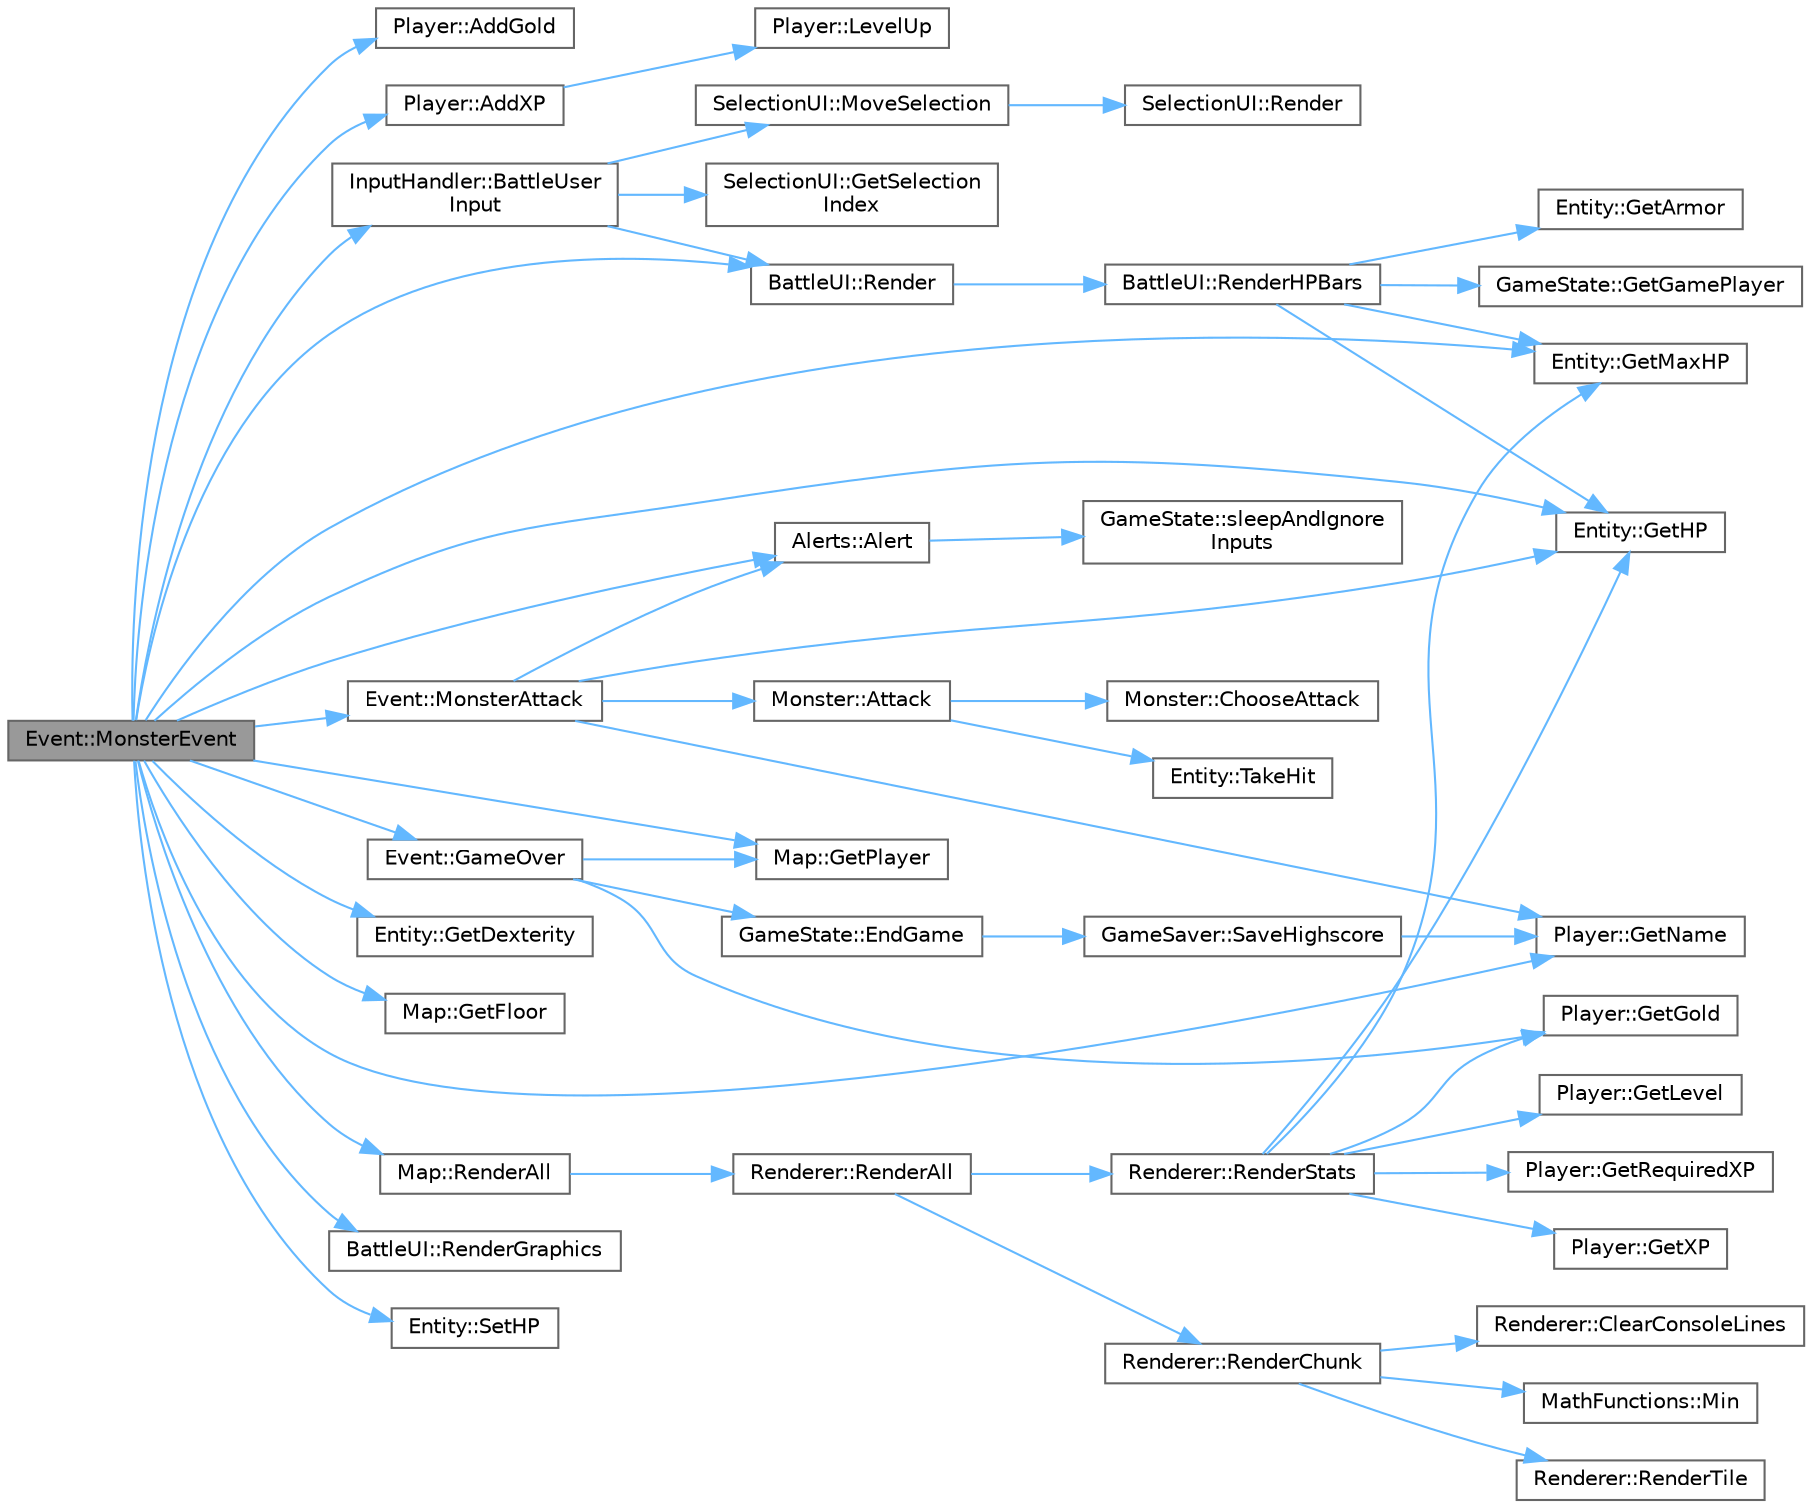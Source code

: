 digraph "Event::MonsterEvent"
{
 // LATEX_PDF_SIZE
  bgcolor="transparent";
  edge [fontname=Helvetica,fontsize=10,labelfontname=Helvetica,labelfontsize=10];
  node [fontname=Helvetica,fontsize=10,shape=box,height=0.2,width=0.4];
  rankdir="LR";
  Node1 [id="Node000001",label="Event::MonsterEvent",height=0.2,width=0.4,color="gray40", fillcolor="grey60", style="filled", fontcolor="black",tooltip="Handles a monster event."];
  Node1 -> Node2 [id="edge1_Node000001_Node000002",color="steelblue1",style="solid",tooltip=" "];
  Node2 [id="Node000002",label="Player::AddGold",height=0.2,width=0.4,color="grey40", fillcolor="white", style="filled",URL="$class_player.html#a42e33c2d9598bc8375f85098c92f0150",tooltip="Adds gold to the player's current amount."];
  Node1 -> Node3 [id="edge2_Node000001_Node000003",color="steelblue1",style="solid",tooltip=" "];
  Node3 [id="Node000003",label="Player::AddXP",height=0.2,width=0.4,color="grey40", fillcolor="white", style="filled",URL="$class_player.html#a995383a151ab0d0e2bca471928312a2f",tooltip="Adds experience points to the player's current XP."];
  Node3 -> Node4 [id="edge3_Node000003_Node000004",color="steelblue1",style="solid",tooltip=" "];
  Node4 [id="Node000004",label="Player::LevelUp",height=0.2,width=0.4,color="grey40", fillcolor="white", style="filled",URL="$class_player.html#aae180f7a4a011ba1fd485e3d8728f489",tooltip="Increases the player's level and updates their attributes accordingly."];
  Node1 -> Node5 [id="edge4_Node000001_Node000005",color="steelblue1",style="solid",tooltip=" "];
  Node5 [id="Node000005",label="Alerts::Alert",height=0.2,width=0.4,color="grey40", fillcolor="white", style="filled",URL="$class_alerts.html#a10627b6297fb89a8f5acfd419a13ebe2",tooltip="Displays a general alert message."];
  Node5 -> Node6 [id="edge5_Node000005_Node000006",color="steelblue1",style="solid",tooltip=" "];
  Node6 [id="Node000006",label="GameState::sleepAndIgnore\lInputs",height=0.2,width=0.4,color="grey40", fillcolor="white", style="filled",URL="$class_game_state.html#acc8e547b41b8b7a515afe338a138487e",tooltip=" "];
  Node1 -> Node7 [id="edge6_Node000001_Node000007",color="steelblue1",style="solid",tooltip=" "];
  Node7 [id="Node000007",label="InputHandler::BattleUser\lInput",height=0.2,width=0.4,color="grey40", fillcolor="white", style="filled",URL="$class_input_handler.html#ae545a74e25eef71ed3f658789cc5018a",tooltip="Handles user input during battles."];
  Node7 -> Node8 [id="edge7_Node000007_Node000008",color="steelblue1",style="solid",tooltip=" "];
  Node8 [id="Node000008",label="SelectionUI::GetSelection\lIndex",height=0.2,width=0.4,color="grey40", fillcolor="white", style="filled",URL="$class_selection_u_i.html#a7e46fb4cb30cf470f0fa7e6c45fb1a85",tooltip="Gets the index of the currently selected option."];
  Node7 -> Node9 [id="edge8_Node000007_Node000009",color="steelblue1",style="solid",tooltip=" "];
  Node9 [id="Node000009",label="SelectionUI::MoveSelection",height=0.2,width=0.4,color="grey40", fillcolor="white", style="filled",URL="$class_selection_u_i.html#a5c06553a8bb32cd881fb54b054cfc8af",tooltip="Moves the selection up or down based on the specified direction."];
  Node9 -> Node10 [id="edge9_Node000009_Node000010",color="steelblue1",style="solid",tooltip=" "];
  Node10 [id="Node000010",label="SelectionUI::Render",height=0.2,width=0.4,color="grey40", fillcolor="white", style="filled",URL="$class_selection_u_i.html#a35061fb0fc32a9afcc860933dcdacb5b",tooltip="Renders the selection UI on the console."];
  Node7 -> Node11 [id="edge10_Node000007_Node000011",color="steelblue1",style="solid",tooltip=" "];
  Node11 [id="Node000011",label="BattleUI::Render",height=0.2,width=0.4,color="grey40", fillcolor="white", style="filled",URL="$class_battle_u_i.html#a7f64fecd0128bcbf29ab533b0af2de84",tooltip="Renders the battle UI."];
  Node11 -> Node12 [id="edge11_Node000011_Node000012",color="steelblue1",style="solid",tooltip=" "];
  Node12 [id="Node000012",label="BattleUI::RenderHPBars",height=0.2,width=0.4,color="grey40", fillcolor="white", style="filled",URL="$class_battle_u_i.html#af90c38e3b548f3b05668166e60d3c5d8",tooltip="Renders the HP bars for the player and the monster."];
  Node12 -> Node13 [id="edge12_Node000012_Node000013",color="steelblue1",style="solid",tooltip=" "];
  Node13 [id="Node000013",label="Entity::GetArmor",height=0.2,width=0.4,color="grey40", fillcolor="white", style="filled",URL="$class_entity.html#ac6589d64fdd4da658fd1bc9102caa359",tooltip="Gets the armor attribute of the entity."];
  Node12 -> Node14 [id="edge13_Node000012_Node000014",color="steelblue1",style="solid",tooltip=" "];
  Node14 [id="Node000014",label="GameState::GetGamePlayer",height=0.2,width=0.4,color="grey40", fillcolor="white", style="filled",URL="$class_game_state.html#ae9cbe002761ccccece4ff619af1aea05",tooltip=" "];
  Node12 -> Node15 [id="edge14_Node000012_Node000015",color="steelblue1",style="solid",tooltip=" "];
  Node15 [id="Node000015",label="Entity::GetHP",height=0.2,width=0.4,color="grey40", fillcolor="white", style="filled",URL="$class_entity.html#a6e859081bc51ff1aad43267aaeb61c57",tooltip="Gets the current health points attribute of the entity."];
  Node12 -> Node16 [id="edge15_Node000012_Node000016",color="steelblue1",style="solid",tooltip=" "];
  Node16 [id="Node000016",label="Entity::GetMaxHP",height=0.2,width=0.4,color="grey40", fillcolor="white", style="filled",URL="$class_entity.html#a744ee8b7de25a13cf950d29ff5099484",tooltip="Gets the maximum health points attribute of the entity."];
  Node1 -> Node17 [id="edge16_Node000001_Node000017",color="steelblue1",style="solid",tooltip=" "];
  Node17 [id="Node000017",label="Event::GameOver",height=0.2,width=0.4,color="grey40", fillcolor="white", style="filled",URL="$class_event.html#a636d60c815f707b331c33a65eb87e034",tooltip="Handles the game over event."];
  Node17 -> Node18 [id="edge17_Node000017_Node000018",color="steelblue1",style="solid",tooltip=" "];
  Node18 [id="Node000018",label="GameState::EndGame",height=0.2,width=0.4,color="grey40", fillcolor="white", style="filled",URL="$class_game_state.html#a75f5002c9098349d3e3f023e1dfb20e8",tooltip=" "];
  Node18 -> Node19 [id="edge18_Node000018_Node000019",color="steelblue1",style="solid",tooltip=" "];
  Node19 [id="Node000019",label="GameSaver::SaveHighscore",height=0.2,width=0.4,color="grey40", fillcolor="white", style="filled",URL="$class_game_saver.html#afab0c0368ac42f60a17ccf52066e4aaa",tooltip="Saves the player's highscore to a specified directory."];
  Node19 -> Node20 [id="edge19_Node000019_Node000020",color="steelblue1",style="solid",tooltip=" "];
  Node20 [id="Node000020",label="Player::GetName",height=0.2,width=0.4,color="grey40", fillcolor="white", style="filled",URL="$class_player.html#affddef50f994746a860e2366e412917f",tooltip="Gets the name of the player."];
  Node17 -> Node21 [id="edge20_Node000017_Node000021",color="steelblue1",style="solid",tooltip=" "];
  Node21 [id="Node000021",label="Player::GetGold",height=0.2,width=0.4,color="grey40", fillcolor="white", style="filled",URL="$class_player.html#ae8998911055deca652b0e53e787c6669",tooltip="Gets the amount of gold the player has."];
  Node17 -> Node22 [id="edge21_Node000017_Node000022",color="steelblue1",style="solid",tooltip=" "];
  Node22 [id="Node000022",label="Map::GetPlayer",height=0.2,width=0.4,color="grey40", fillcolor="white", style="filled",URL="$class_map.html#a2a75f0965389cfb4dc80839ed02e4afc",tooltip="Gets the player object."];
  Node1 -> Node23 [id="edge22_Node000001_Node000023",color="steelblue1",style="solid",tooltip=" "];
  Node23 [id="Node000023",label="Entity::GetDexterity",height=0.2,width=0.4,color="grey40", fillcolor="white", style="filled",URL="$class_entity.html#aa486631fec98d5ce6e167c291fe0cc9c",tooltip="Gets the dexterity attribute of the entity."];
  Node1 -> Node24 [id="edge23_Node000001_Node000024",color="steelblue1",style="solid",tooltip=" "];
  Node24 [id="Node000024",label="Map::GetFloor",height=0.2,width=0.4,color="grey40", fillcolor="white", style="filled",URL="$class_map.html#a9d7c069f93d337d45e725a89e413a55b",tooltip="Gets the current floor level."];
  Node1 -> Node15 [id="edge24_Node000001_Node000015",color="steelblue1",style="solid",tooltip=" "];
  Node1 -> Node16 [id="edge25_Node000001_Node000016",color="steelblue1",style="solid",tooltip=" "];
  Node1 -> Node20 [id="edge26_Node000001_Node000020",color="steelblue1",style="solid",tooltip=" "];
  Node1 -> Node22 [id="edge27_Node000001_Node000022",color="steelblue1",style="solid",tooltip=" "];
  Node1 -> Node25 [id="edge28_Node000001_Node000025",color="steelblue1",style="solid",tooltip=" "];
  Node25 [id="Node000025",label="Event::MonsterAttack",height=0.2,width=0.4,color="grey40", fillcolor="white", style="filled",URL="$class_event.html#a5de3ce0dfad3a73227db61e9c7e8d6da",tooltip="Handles a monster attack event."];
  Node25 -> Node5 [id="edge29_Node000025_Node000005",color="steelblue1",style="solid",tooltip=" "];
  Node25 -> Node26 [id="edge30_Node000025_Node000026",color="steelblue1",style="solid",tooltip=" "];
  Node26 [id="Node000026",label="Monster::Attack",height=0.2,width=0.4,color="grey40", fillcolor="white", style="filled",URL="$class_monster.html#a7e5a7ced312a66bc3813c461eac19db8",tooltip="Performs an attack on another entity."];
  Node26 -> Node27 [id="edge31_Node000026_Node000027",color="steelblue1",style="solid",tooltip=" "];
  Node27 [id="Node000027",label="Monster::ChooseAttack",height=0.2,width=0.4,color="grey40", fillcolor="white", style="filled",URL="$class_monster.html#a31fdec7138aba82141671505314932a0",tooltip="Chooses an attack for the monster."];
  Node26 -> Node28 [id="edge32_Node000026_Node000028",color="steelblue1",style="solid",tooltip=" "];
  Node28 [id="Node000028",label="Entity::TakeHit",height=0.2,width=0.4,color="grey40", fillcolor="white", style="filled",URL="$class_entity.html#a2bdaf34c9b05d6c1a599645e32a1898d",tooltip="Takes a hit with the specified damage."];
  Node25 -> Node15 [id="edge33_Node000025_Node000015",color="steelblue1",style="solid",tooltip=" "];
  Node25 -> Node20 [id="edge34_Node000025_Node000020",color="steelblue1",style="solid",tooltip=" "];
  Node1 -> Node11 [id="edge35_Node000001_Node000011",color="steelblue1",style="solid",tooltip=" "];
  Node1 -> Node29 [id="edge36_Node000001_Node000029",color="steelblue1",style="solid",tooltip=" "];
  Node29 [id="Node000029",label="Map::RenderAll",height=0.2,width=0.4,color="grey40", fillcolor="white", style="filled",URL="$class_map.html#aca8c6908e60633d6cbb50356adb244ed",tooltip="Renders all elements of the map."];
  Node29 -> Node30 [id="edge37_Node000029_Node000030",color="steelblue1",style="solid",tooltip=" "];
  Node30 [id="Node000030",label="Renderer::RenderAll",height=0.2,width=0.4,color="grey40", fillcolor="white", style="filled",URL="$class_renderer.html#a4b9534b25b7aaa77db529028db506fe1",tooltip="Renders the entire game map and player position on the console."];
  Node30 -> Node31 [id="edge38_Node000030_Node000031",color="steelblue1",style="solid",tooltip=" "];
  Node31 [id="Node000031",label="Renderer::RenderChunk",height=0.2,width=0.4,color="grey40", fillcolor="white", style="filled",URL="$class_renderer.html#ad5663b888320b7defaac139ce3a43387",tooltip="Renders a single chunk of the game map on the console."];
  Node31 -> Node32 [id="edge39_Node000031_Node000032",color="steelblue1",style="solid",tooltip=" "];
  Node32 [id="Node000032",label="Renderer::ClearConsoleLines",height=0.2,width=0.4,color="grey40", fillcolor="white", style="filled",URL="$class_renderer.html#ac5ab21b60330a2bcc77fc2e03d5fdfb4",tooltip="Clears the specified lines on the console."];
  Node31 -> Node33 [id="edge40_Node000031_Node000033",color="steelblue1",style="solid",tooltip=" "];
  Node33 [id="Node000033",label="MathFunctions::Min",height=0.2,width=0.4,color="grey40", fillcolor="white", style="filled",URL="$class_math_functions.html#a74b82eb6a465c581e48a9207b8e32009",tooltip="Returns the minimum of two unsigned integers."];
  Node31 -> Node34 [id="edge41_Node000031_Node000034",color="steelblue1",style="solid",tooltip=" "];
  Node34 [id="Node000034",label="Renderer::RenderTile",height=0.2,width=0.4,color="grey40", fillcolor="white", style="filled",URL="$class_renderer.html#aa94241894e0983a77439ba58057c7fee",tooltip="Renders a single tile on the console."];
  Node30 -> Node35 [id="edge42_Node000030_Node000035",color="steelblue1",style="solid",tooltip=" "];
  Node35 [id="Node000035",label="Renderer::RenderStats",height=0.2,width=0.4,color="grey40", fillcolor="white", style="filled",URL="$class_renderer.html#a9d637be028a796df2def962b166cbc3b",tooltip="Renders the player statistics on the console."];
  Node35 -> Node21 [id="edge43_Node000035_Node000021",color="steelblue1",style="solid",tooltip=" "];
  Node35 -> Node15 [id="edge44_Node000035_Node000015",color="steelblue1",style="solid",tooltip=" "];
  Node35 -> Node36 [id="edge45_Node000035_Node000036",color="steelblue1",style="solid",tooltip=" "];
  Node36 [id="Node000036",label="Player::GetLevel",height=0.2,width=0.4,color="grey40", fillcolor="white", style="filled",URL="$class_player.html#a660cd57549ab90f1ad50ef9b647bb090",tooltip="Gets the player's current level."];
  Node35 -> Node16 [id="edge46_Node000035_Node000016",color="steelblue1",style="solid",tooltip=" "];
  Node35 -> Node37 [id="edge47_Node000035_Node000037",color="steelblue1",style="solid",tooltip=" "];
  Node37 [id="Node000037",label="Player::GetRequiredXP",height=0.2,width=0.4,color="grey40", fillcolor="white", style="filled",URL="$class_player.html#a70501de11e963ceb9d23f0147cdf31cc",tooltip="Gets the required XP for the player to level up."];
  Node35 -> Node38 [id="edge48_Node000035_Node000038",color="steelblue1",style="solid",tooltip=" "];
  Node38 [id="Node000038",label="Player::GetXP",height=0.2,width=0.4,color="grey40", fillcolor="white", style="filled",URL="$class_player.html#a68873bb0e60bda5b38854004bf4d95b9",tooltip="Gets the player's current XP."];
  Node1 -> Node39 [id="edge49_Node000001_Node000039",color="steelblue1",style="solid",tooltip=" "];
  Node39 [id="Node000039",label="BattleUI::RenderGraphics",height=0.2,width=0.4,color="grey40", fillcolor="white", style="filled",URL="$class_battle_u_i.html#a49414a8921654d2c423aef063fb1bb53",tooltip="Renders the graphics for the battle UI."];
  Node1 -> Node40 [id="edge50_Node000001_Node000040",color="steelblue1",style="solid",tooltip=" "];
  Node40 [id="Node000040",label="Entity::SetHP",height=0.2,width=0.4,color="grey40", fillcolor="white", style="filled",URL="$class_entity.html#a35b9be8c46e8e98c6be6d620dac4021c",tooltip="Sets the current health points attribute of the entity."];
}
